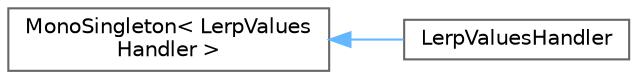 digraph "Graphical Class Hierarchy"
{
 // LATEX_PDF_SIZE
  bgcolor="transparent";
  edge [fontname=Helvetica,fontsize=10,labelfontname=Helvetica,labelfontsize=10];
  node [fontname=Helvetica,fontsize=10,shape=box,height=0.2,width=0.4];
  rankdir="LR";
  Node0 [label="MonoSingleton\< LerpValues\lHandler \>",height=0.2,width=0.4,color="grey40", fillcolor="white", style="filled",URL="$class_mono_singleton.html",tooltip=" "];
  Node0 -> Node1 [dir="back",color="steelblue1",style="solid"];
  Node1 [label="LerpValuesHandler",height=0.2,width=0.4,color="grey40", fillcolor="white", style="filled",URL="$class_lerp_values_handler.html",tooltip=" "];
}

